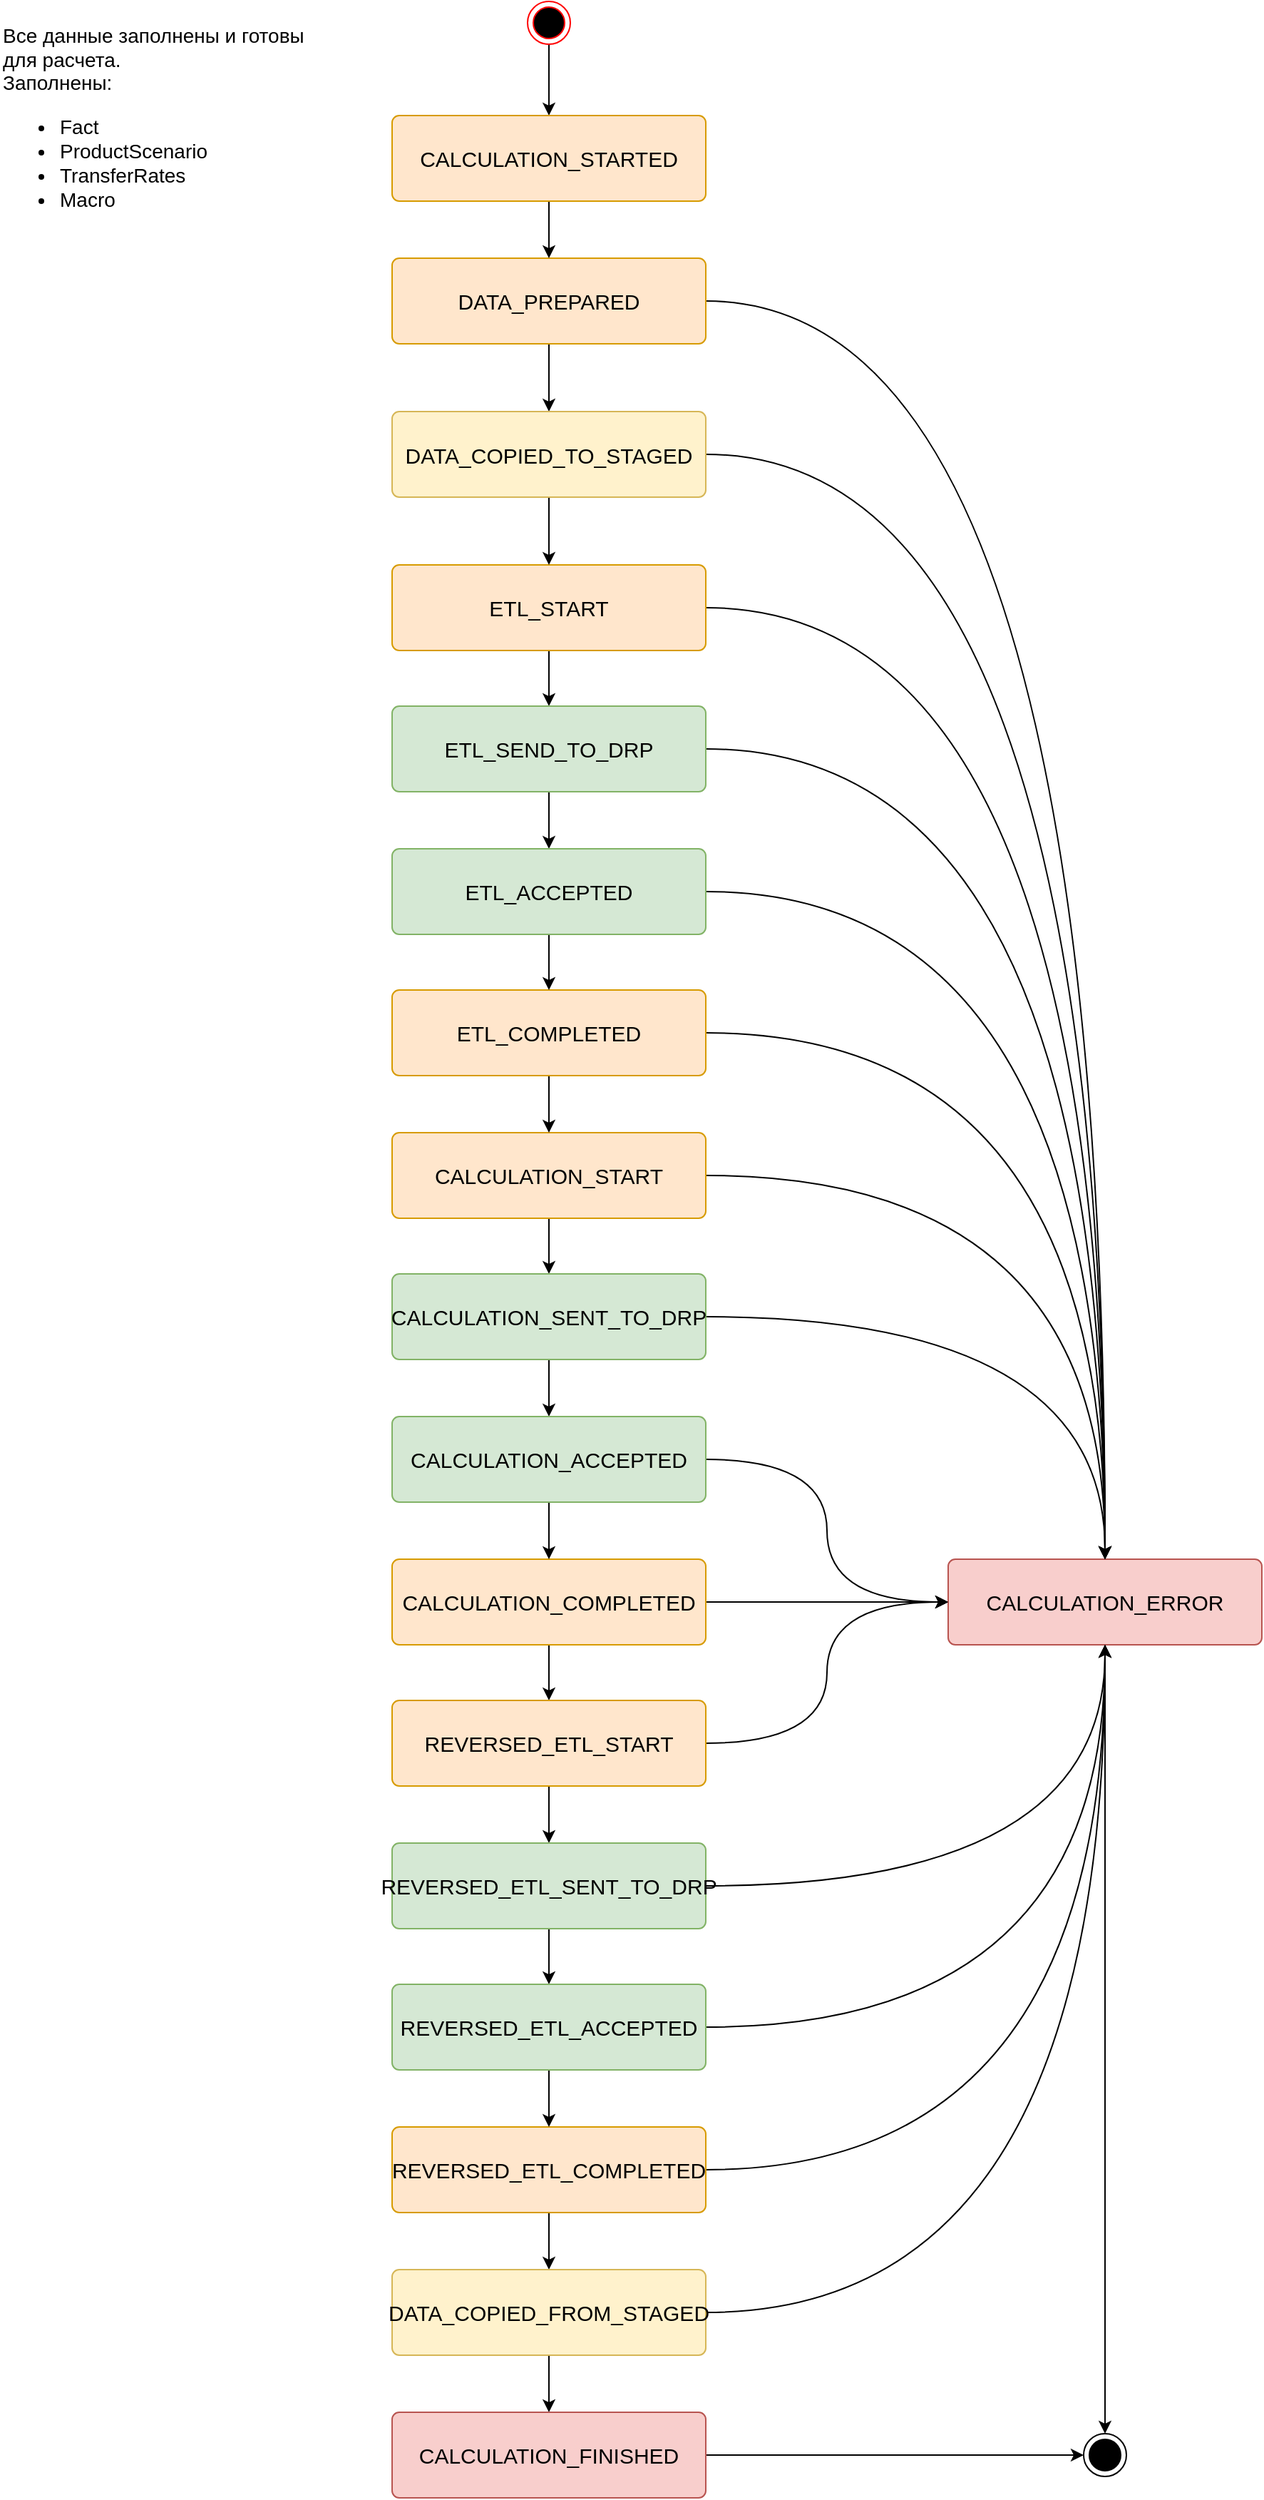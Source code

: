 <mxfile version="15.7.3" type="device"><diagram id="1LHZzhQRSxceP4_OQh6i" name="Страница 1"><mxGraphModel dx="397" dy="1803" grid="1" gridSize="10" guides="1" tooltips="1" connect="1" arrows="1" fold="1" page="1" pageScale="1" pageWidth="1169" pageHeight="827" math="0" shadow="0"><root><mxCell id="0"/><mxCell id="1" parent="0"/><mxCell id="GyeizB3f7Y8xfU1rr0w5-2" style="edgeStyle=orthogonalEdgeStyle;rounded=0;orthogonalLoop=1;jettySize=auto;html=1;entryX=0.5;entryY=0;entryDx=0;entryDy=0;" parent="1" source="yAcMZfoQLqEfl2rh7_gt-2" target="GyeizB3f7Y8xfU1rr0w5-1" edge="1"><mxGeometry relative="1" as="geometry"/></mxCell><mxCell id="yAcMZfoQLqEfl2rh7_gt-2" value="" style="ellipse;html=1;shape=endState;fillColor=#000000;strokeColor=#ff0000;" parent="1" vertex="1"><mxGeometry x="2250" y="-590" width="30" height="30" as="geometry"/></mxCell><mxCell id="yAcMZfoQLqEfl2rh7_gt-3" value="" style="ellipse;html=1;shape=endState;fillColor=#000000;strokeColor=#000000;fontSize=15;verticalAlign=middle;" parent="1" vertex="1"><mxGeometry x="2640" y="1115" width="30" height="30" as="geometry"/></mxCell><mxCell id="yAcMZfoQLqEfl2rh7_gt-4" style="edgeStyle=orthogonalEdgeStyle;curved=1;rounded=0;orthogonalLoop=1;jettySize=auto;html=1;fontSize=15;" parent="1" source="yAcMZfoQLqEfl2rh7_gt-5" target="yAcMZfoQLqEfl2rh7_gt-30" edge="1"><mxGeometry relative="1" as="geometry"/></mxCell><mxCell id="TJjYy6LXMj4U7b0aqH-x-15" style="edgeStyle=orthogonalEdgeStyle;curved=1;rounded=0;orthogonalLoop=1;jettySize=auto;html=1;entryX=0.5;entryY=0;entryDx=0;entryDy=0;" parent="1" source="yAcMZfoQLqEfl2rh7_gt-5" target="yAcMZfoQLqEfl2rh7_gt-10" edge="1"><mxGeometry relative="1" as="geometry"><mxPoint x="2630" y="490" as="targetPoint"/></mxGeometry></mxCell><mxCell id="yAcMZfoQLqEfl2rh7_gt-5" value="CALCULATION_START" style="html=1;align=center;verticalAlign=middle;rounded=1;absoluteArcSize=1;arcSize=10;dashed=0;fontSize=15;whiteSpace=wrap;fillColor=#ffe6cc;strokeColor=#d79b00;" parent="1" vertex="1"><mxGeometry x="2155" y="203" width="220" height="60" as="geometry"/></mxCell><mxCell id="yAcMZfoQLqEfl2rh7_gt-6" style="edgeStyle=orthogonalEdgeStyle;curved=1;rounded=0;orthogonalLoop=1;jettySize=auto;html=1;fontSize=15;" parent="1" source="yAcMZfoQLqEfl2rh7_gt-8" target="yAcMZfoQLqEfl2rh7_gt-12" edge="1"><mxGeometry relative="1" as="geometry"/></mxCell><mxCell id="TJjYy6LXMj4U7b0aqH-x-19" style="edgeStyle=orthogonalEdgeStyle;curved=1;rounded=0;orthogonalLoop=1;jettySize=auto;html=1;" parent="1" source="yAcMZfoQLqEfl2rh7_gt-8" target="yAcMZfoQLqEfl2rh7_gt-10" edge="1"><mxGeometry relative="1" as="geometry"/></mxCell><mxCell id="yAcMZfoQLqEfl2rh7_gt-8" value="CALCULATION_COMPLETED" style="html=1;align=center;verticalAlign=middle;rounded=1;absoluteArcSize=1;arcSize=10;dashed=0;fontSize=15;whiteSpace=wrap;fillColor=#ffe6cc;strokeColor=#d79b00;" parent="1" vertex="1"><mxGeometry x="2155" y="502" width="220" height="60" as="geometry"/></mxCell><mxCell id="TJjYy6LXMj4U7b0aqH-x-8" style="edgeStyle=orthogonalEdgeStyle;rounded=0;orthogonalLoop=1;jettySize=auto;html=1;entryX=0.5;entryY=0;entryDx=0;entryDy=0;curved=1;" parent="1" source="yAcMZfoQLqEfl2rh7_gt-10" target="yAcMZfoQLqEfl2rh7_gt-3" edge="1"><mxGeometry relative="1" as="geometry"/></mxCell><mxCell id="yAcMZfoQLqEfl2rh7_gt-10" value="CALCULATION_ERROR" style="html=1;align=center;verticalAlign=middle;rounded=1;absoluteArcSize=1;arcSize=10;dashed=0;fontSize=15;whiteSpace=wrap;fillColor=#f8cecc;strokeColor=#b85450;" parent="1" vertex="1"><mxGeometry x="2545" y="502" width="220" height="60" as="geometry"/></mxCell><mxCell id="yAcMZfoQLqEfl2rh7_gt-11" style="edgeStyle=orthogonalEdgeStyle;curved=1;rounded=0;orthogonalLoop=1;jettySize=auto;html=1;fontSize=15;" parent="1" source="yAcMZfoQLqEfl2rh7_gt-12" target="yAcMZfoQLqEfl2rh7_gt-34" edge="1"><mxGeometry relative="1" as="geometry"/></mxCell><mxCell id="TJjYy6LXMj4U7b0aqH-x-20" style="edgeStyle=orthogonalEdgeStyle;curved=1;rounded=0;orthogonalLoop=1;jettySize=auto;html=1;entryX=0;entryY=0.5;entryDx=0;entryDy=0;" parent="1" source="yAcMZfoQLqEfl2rh7_gt-12" target="yAcMZfoQLqEfl2rh7_gt-10" edge="1"><mxGeometry relative="1" as="geometry"/></mxCell><mxCell id="yAcMZfoQLqEfl2rh7_gt-12" value="REVERSED_ETL_START" style="html=1;align=center;verticalAlign=middle;rounded=1;absoluteArcSize=1;arcSize=10;dashed=0;fontSize=15;whiteSpace=wrap;fillColor=#ffe6cc;strokeColor=#d79b00;" parent="1" vertex="1"><mxGeometry x="2155" y="601" width="220" height="60" as="geometry"/></mxCell><mxCell id="yAcMZfoQLqEfl2rh7_gt-13" style="edgeStyle=orthogonalEdgeStyle;curved=1;rounded=0;orthogonalLoop=1;jettySize=auto;html=1;entryX=0;entryY=0.5;entryDx=0;entryDy=0;fontSize=15;exitX=1;exitY=0.5;exitDx=0;exitDy=0;" parent="1" source="9zqQSE2YFC2WtbB1igBy-5" target="yAcMZfoQLqEfl2rh7_gt-3" edge="1"><mxGeometry relative="1" as="geometry"/></mxCell><mxCell id="TJjYy6LXMj4U7b0aqH-x-7" style="edgeStyle=orthogonalEdgeStyle;rounded=0;orthogonalLoop=1;jettySize=auto;html=1;fontSize=15;" parent="1" source="yAcMZfoQLqEfl2rh7_gt-14" target="TJjYy6LXMj4U7b0aqH-x-6" edge="1"><mxGeometry relative="1" as="geometry"/></mxCell><mxCell id="TJjYy6LXMj4U7b0aqH-x-23" style="edgeStyle=orthogonalEdgeStyle;curved=1;rounded=0;orthogonalLoop=1;jettySize=auto;html=1;entryX=0.5;entryY=1;entryDx=0;entryDy=0;" parent="1" source="yAcMZfoQLqEfl2rh7_gt-14" target="yAcMZfoQLqEfl2rh7_gt-10" edge="1"><mxGeometry relative="1" as="geometry"><mxPoint x="2590" y="570.0" as="targetPoint"/></mxGeometry></mxCell><mxCell id="yAcMZfoQLqEfl2rh7_gt-14" value="REVERSED_ETL_COMPLETED" style="html=1;align=center;verticalAlign=middle;rounded=1;absoluteArcSize=1;arcSize=10;dashed=0;fontSize=15;whiteSpace=wrap;fillColor=#ffe6cc;strokeColor=#d79b00;" parent="1" vertex="1"><mxGeometry x="2155" y="900" width="220" height="60" as="geometry"/></mxCell><mxCell id="TJjYy6LXMj4U7b0aqH-x-2" style="edgeStyle=orthogonalEdgeStyle;rounded=0;orthogonalLoop=1;jettySize=auto;html=1;fontSize=15;" parent="1" source="yAcMZfoQLqEfl2rh7_gt-18" target="TJjYy6LXMj4U7b0aqH-x-1" edge="1"><mxGeometry relative="1" as="geometry"/></mxCell><mxCell id="TJjYy6LXMj4U7b0aqH-x-10" style="edgeStyle=orthogonalEdgeStyle;rounded=0;orthogonalLoop=1;jettySize=auto;html=1;curved=1;entryX=0.5;entryY=0;entryDx=0;entryDy=0;" parent="1" source="yAcMZfoQLqEfl2rh7_gt-18" target="yAcMZfoQLqEfl2rh7_gt-10" edge="1"><mxGeometry relative="1" as="geometry"><Array as="points"><mxPoint x="2655" y="-380"/></Array></mxGeometry></mxCell><mxCell id="yAcMZfoQLqEfl2rh7_gt-18" value="DATA_PREPARED" style="html=1;align=center;verticalAlign=middle;rounded=1;absoluteArcSize=1;arcSize=10;dashed=0;fontSize=15;whiteSpace=wrap;fillColor=#ffe6cc;strokeColor=#d79b00;fontStyle=0" parent="1" vertex="1"><mxGeometry x="2155" y="-410" width="220" height="60" as="geometry"/></mxCell><mxCell id="yAcMZfoQLqEfl2rh7_gt-19" style="edgeStyle=orthogonalEdgeStyle;curved=1;rounded=0;orthogonalLoop=1;jettySize=auto;html=1;fontSize=15;" parent="1" source="yAcMZfoQLqEfl2rh7_gt-20" target="yAcMZfoQLqEfl2rh7_gt-26" edge="1"><mxGeometry relative="1" as="geometry"/></mxCell><mxCell id="TJjYy6LXMj4U7b0aqH-x-12" style="edgeStyle=orthogonalEdgeStyle;curved=1;rounded=0;orthogonalLoop=1;jettySize=auto;html=1;entryX=0.5;entryY=0;entryDx=0;entryDy=0;" parent="1" source="yAcMZfoQLqEfl2rh7_gt-20" target="yAcMZfoQLqEfl2rh7_gt-10" edge="1"><mxGeometry relative="1" as="geometry"/></mxCell><mxCell id="yAcMZfoQLqEfl2rh7_gt-20" value="ETL_START" style="html=1;align=center;verticalAlign=middle;rounded=1;absoluteArcSize=1;arcSize=10;dashed=0;fontSize=15;whiteSpace=wrap;fillColor=#ffe6cc;strokeColor=#d79b00;fontStyle=0" parent="1" vertex="1"><mxGeometry x="2155" y="-195" width="220" height="60" as="geometry"/></mxCell><mxCell id="yAcMZfoQLqEfl2rh7_gt-21" value="&lt;font style=&quot;font-size: 14px&quot;&gt;Все данные заполнены и готовы для расчета.&lt;br&gt;Заполнены:&lt;br&gt;&lt;/font&gt;&lt;ul style=&quot;font-size: 14px&quot;&gt;&lt;li&gt;&lt;font style=&quot;font-size: 14px&quot;&gt;Fact&lt;/font&gt;&lt;/li&gt;&lt;li&gt;&lt;font style=&quot;font-size: 14px&quot;&gt;ProductScenario&lt;/font&gt;&lt;/li&gt;&lt;li&gt;TransferRates&lt;/li&gt;&lt;li&gt;Macro&lt;/li&gt;&lt;/ul&gt;" style="text;html=1;strokeColor=none;fillColor=none;align=left;verticalAlign=middle;whiteSpace=wrap;rounded=0;" parent="1" vertex="1"><mxGeometry x="1880" y="-580" width="240" height="155" as="geometry"/></mxCell><mxCell id="yAcMZfoQLqEfl2rh7_gt-22" style="edgeStyle=orthogonalEdgeStyle;curved=1;rounded=0;orthogonalLoop=1;jettySize=auto;html=1;fontSize=15;" parent="1" source="yAcMZfoQLqEfl2rh7_gt-23" target="yAcMZfoQLqEfl2rh7_gt-5" edge="1"><mxGeometry relative="1" as="geometry"/></mxCell><mxCell id="TJjYy6LXMj4U7b0aqH-x-16" style="edgeStyle=orthogonalEdgeStyle;curved=1;rounded=0;orthogonalLoop=1;jettySize=auto;html=1;entryX=0.5;entryY=0;entryDx=0;entryDy=0;" parent="1" source="yAcMZfoQLqEfl2rh7_gt-23" target="yAcMZfoQLqEfl2rh7_gt-10" edge="1"><mxGeometry relative="1" as="geometry"/></mxCell><mxCell id="yAcMZfoQLqEfl2rh7_gt-23" value="ETL_COMPLETED" style="html=1;align=center;verticalAlign=middle;rounded=1;absoluteArcSize=1;arcSize=10;dashed=0;fontSize=15;whiteSpace=wrap;fillColor=#ffe6cc;strokeColor=#d79b00;fontStyle=0" parent="1" vertex="1"><mxGeometry x="2155" y="103" width="220" height="60" as="geometry"/></mxCell><mxCell id="yAcMZfoQLqEfl2rh7_gt-25" style="edgeStyle=orthogonalEdgeStyle;curved=1;rounded=0;orthogonalLoop=1;jettySize=auto;html=1;fontSize=15;" parent="1" source="yAcMZfoQLqEfl2rh7_gt-26" target="yAcMZfoQLqEfl2rh7_gt-28" edge="1"><mxGeometry relative="1" as="geometry"/></mxCell><mxCell id="TJjYy6LXMj4U7b0aqH-x-13" style="edgeStyle=orthogonalEdgeStyle;curved=1;rounded=0;orthogonalLoop=1;jettySize=auto;html=1;entryX=0.5;entryY=0;entryDx=0;entryDy=0;" parent="1" source="yAcMZfoQLqEfl2rh7_gt-26" target="yAcMZfoQLqEfl2rh7_gt-10" edge="1"><mxGeometry relative="1" as="geometry"><mxPoint x="2630" y="496.897" as="targetPoint"/></mxGeometry></mxCell><mxCell id="yAcMZfoQLqEfl2rh7_gt-26" value="ETL_SEND_TO_DRP" style="html=1;align=center;verticalAlign=middle;rounded=1;absoluteArcSize=1;arcSize=10;dashed=0;fontSize=15;whiteSpace=wrap;fillColor=#d5e8d4;strokeColor=#82b366;fontStyle=0" parent="1" vertex="1"><mxGeometry x="2155" y="-96" width="220" height="60" as="geometry"/></mxCell><mxCell id="yAcMZfoQLqEfl2rh7_gt-27" style="edgeStyle=orthogonalEdgeStyle;curved=1;rounded=0;orthogonalLoop=1;jettySize=auto;html=1;fontSize=15;" parent="1" source="yAcMZfoQLqEfl2rh7_gt-28" target="yAcMZfoQLqEfl2rh7_gt-23" edge="1"><mxGeometry relative="1" as="geometry"/></mxCell><mxCell id="TJjYy6LXMj4U7b0aqH-x-14" style="edgeStyle=orthogonalEdgeStyle;curved=1;rounded=0;orthogonalLoop=1;jettySize=auto;html=1;entryX=0.5;entryY=0;entryDx=0;entryDy=0;" parent="1" source="yAcMZfoQLqEfl2rh7_gt-28" target="yAcMZfoQLqEfl2rh7_gt-10" edge="1"><mxGeometry relative="1" as="geometry"/></mxCell><mxCell id="yAcMZfoQLqEfl2rh7_gt-28" value="ETL_ACCEPTED" style="html=1;align=center;verticalAlign=middle;rounded=1;absoluteArcSize=1;arcSize=10;dashed=0;fontSize=15;whiteSpace=wrap;fillColor=#d5e8d4;strokeColor=#82b366;fontStyle=0" parent="1" vertex="1"><mxGeometry x="2155" y="4" width="220" height="60" as="geometry"/></mxCell><mxCell id="yAcMZfoQLqEfl2rh7_gt-29" style="edgeStyle=orthogonalEdgeStyle;curved=1;rounded=0;orthogonalLoop=1;jettySize=auto;html=1;fontSize=15;" parent="1" source="yAcMZfoQLqEfl2rh7_gt-30" target="yAcMZfoQLqEfl2rh7_gt-32" edge="1"><mxGeometry relative="1" as="geometry"/></mxCell><mxCell id="TJjYy6LXMj4U7b0aqH-x-17" style="edgeStyle=orthogonalEdgeStyle;curved=1;rounded=0;orthogonalLoop=1;jettySize=auto;html=1;" parent="1" source="yAcMZfoQLqEfl2rh7_gt-30" target="yAcMZfoQLqEfl2rh7_gt-10" edge="1"><mxGeometry relative="1" as="geometry"/></mxCell><mxCell id="yAcMZfoQLqEfl2rh7_gt-30" value="CALCULATION_SENT_TO_DRP" style="html=1;align=center;verticalAlign=middle;rounded=1;absoluteArcSize=1;arcSize=10;dashed=0;fontSize=15;whiteSpace=wrap;fillColor=#d5e8d4;strokeColor=#82b366;" parent="1" vertex="1"><mxGeometry x="2155" y="302" width="220" height="60" as="geometry"/></mxCell><mxCell id="yAcMZfoQLqEfl2rh7_gt-31" style="edgeStyle=orthogonalEdgeStyle;curved=1;rounded=0;orthogonalLoop=1;jettySize=auto;html=1;fontSize=15;" parent="1" source="yAcMZfoQLqEfl2rh7_gt-32" target="yAcMZfoQLqEfl2rh7_gt-8" edge="1"><mxGeometry relative="1" as="geometry"/></mxCell><mxCell id="TJjYy6LXMj4U7b0aqH-x-18" style="edgeStyle=orthogonalEdgeStyle;curved=1;rounded=0;orthogonalLoop=1;jettySize=auto;html=1;entryX=0;entryY=0.5;entryDx=0;entryDy=0;" parent="1" source="yAcMZfoQLqEfl2rh7_gt-32" target="yAcMZfoQLqEfl2rh7_gt-10" edge="1"><mxGeometry relative="1" as="geometry"/></mxCell><mxCell id="yAcMZfoQLqEfl2rh7_gt-32" value="CALCULATION_ACCEPTED" style="html=1;align=center;verticalAlign=middle;rounded=1;absoluteArcSize=1;arcSize=10;dashed=0;fontSize=15;whiteSpace=wrap;fillColor=#d5e8d4;strokeColor=#82b366;" parent="1" vertex="1"><mxGeometry x="2155" y="402" width="220" height="60" as="geometry"/></mxCell><mxCell id="yAcMZfoQLqEfl2rh7_gt-33" style="edgeStyle=orthogonalEdgeStyle;curved=1;rounded=0;orthogonalLoop=1;jettySize=auto;html=1;fontSize=15;" parent="1" source="yAcMZfoQLqEfl2rh7_gt-34" target="yAcMZfoQLqEfl2rh7_gt-36" edge="1"><mxGeometry relative="1" as="geometry"/></mxCell><mxCell id="TJjYy6LXMj4U7b0aqH-x-21" style="edgeStyle=orthogonalEdgeStyle;curved=1;rounded=0;orthogonalLoop=1;jettySize=auto;html=1;entryX=0.5;entryY=1;entryDx=0;entryDy=0;" parent="1" source="yAcMZfoQLqEfl2rh7_gt-34" target="yAcMZfoQLqEfl2rh7_gt-10" edge="1"><mxGeometry relative="1" as="geometry"/></mxCell><mxCell id="yAcMZfoQLqEfl2rh7_gt-34" value="REVERSED_ETL_SENT_TO_DRP" style="html=1;align=center;verticalAlign=middle;rounded=1;absoluteArcSize=1;arcSize=10;dashed=0;fontSize=15;whiteSpace=wrap;fillColor=#d5e8d4;strokeColor=#82b366;" parent="1" vertex="1"><mxGeometry x="2155" y="701" width="220" height="60" as="geometry"/></mxCell><mxCell id="yAcMZfoQLqEfl2rh7_gt-35" style="edgeStyle=orthogonalEdgeStyle;curved=1;rounded=0;orthogonalLoop=1;jettySize=auto;html=1;fontSize=15;" parent="1" source="yAcMZfoQLqEfl2rh7_gt-36" target="yAcMZfoQLqEfl2rh7_gt-14" edge="1"><mxGeometry relative="1" as="geometry"/></mxCell><mxCell id="TJjYy6LXMj4U7b0aqH-x-22" style="edgeStyle=orthogonalEdgeStyle;curved=1;rounded=0;orthogonalLoop=1;jettySize=auto;html=1;entryX=0.5;entryY=1;entryDx=0;entryDy=0;" parent="1" source="yAcMZfoQLqEfl2rh7_gt-36" target="yAcMZfoQLqEfl2rh7_gt-10" edge="1"><mxGeometry relative="1" as="geometry"><mxPoint x="2610" y="564" as="targetPoint"/></mxGeometry></mxCell><mxCell id="yAcMZfoQLqEfl2rh7_gt-36" value="REVERSED_ETL_ACCEPTED" style="html=1;align=center;verticalAlign=middle;rounded=1;absoluteArcSize=1;arcSize=10;dashed=0;fontSize=15;whiteSpace=wrap;fillColor=#d5e8d4;strokeColor=#82b366;" parent="1" vertex="1"><mxGeometry x="2155" y="800" width="220" height="60" as="geometry"/></mxCell><mxCell id="GyeizB3f7Y8xfU1rr0w5-3" style="edgeStyle=orthogonalEdgeStyle;rounded=0;orthogonalLoop=1;jettySize=auto;html=1;exitX=0.5;exitY=1;exitDx=0;exitDy=0;entryX=0.5;entryY=0;entryDx=0;entryDy=0;fontSize=15;" parent="1" source="GyeizB3f7Y8xfU1rr0w5-1" target="yAcMZfoQLqEfl2rh7_gt-18" edge="1"><mxGeometry relative="1" as="geometry"/></mxCell><mxCell id="GyeizB3f7Y8xfU1rr0w5-1" value="CALCULATION_STARTED" style="html=1;align=center;verticalAlign=middle;rounded=1;absoluteArcSize=1;arcSize=10;dashed=0;fontSize=15;whiteSpace=wrap;fillColor=#ffe6cc;strokeColor=#d79b00;fontStyle=0" parent="1" vertex="1"><mxGeometry x="2155" y="-510" width="220" height="60" as="geometry"/></mxCell><mxCell id="TJjYy6LXMj4U7b0aqH-x-3" style="edgeStyle=orthogonalEdgeStyle;rounded=0;orthogonalLoop=1;jettySize=auto;html=1;entryX=0.5;entryY=0;entryDx=0;entryDy=0;fontSize=15;" parent="1" source="TJjYy6LXMj4U7b0aqH-x-1" target="yAcMZfoQLqEfl2rh7_gt-20" edge="1"><mxGeometry relative="1" as="geometry"/></mxCell><mxCell id="TJjYy6LXMj4U7b0aqH-x-11" style="edgeStyle=orthogonalEdgeStyle;curved=1;rounded=0;orthogonalLoop=1;jettySize=auto;html=1;entryX=0.5;entryY=0;entryDx=0;entryDy=0;" parent="1" source="TJjYy6LXMj4U7b0aqH-x-1" target="yAcMZfoQLqEfl2rh7_gt-10" edge="1"><mxGeometry relative="1" as="geometry"><mxPoint x="2630" y="492" as="targetPoint"/></mxGeometry></mxCell><mxCell id="TJjYy6LXMj4U7b0aqH-x-1" value="DATA_COPIED_TO_STAGED" style="html=1;align=center;verticalAlign=middle;rounded=1;absoluteArcSize=1;arcSize=10;dashed=0;fontSize=15;whiteSpace=wrap;fillColor=#fff2cc;strokeColor=#d6b656;fontStyle=0" parent="1" vertex="1"><mxGeometry x="2155" y="-302.5" width="220" height="60" as="geometry"/></mxCell><mxCell id="9zqQSE2YFC2WtbB1igBy-6" style="edgeStyle=orthogonalEdgeStyle;curved=1;rounded=0;orthogonalLoop=1;jettySize=auto;html=1;entryX=0.5;entryY=0;entryDx=0;entryDy=0;fontSize=15;" parent="1" source="TJjYy6LXMj4U7b0aqH-x-6" target="9zqQSE2YFC2WtbB1igBy-5" edge="1"><mxGeometry relative="1" as="geometry"/></mxCell><mxCell id="Xhtpw4ISx3EQzVYJEvR9-1" style="edgeStyle=orthogonalEdgeStyle;rounded=0;orthogonalLoop=1;jettySize=auto;html=1;entryX=0.5;entryY=1;entryDx=0;entryDy=0;curved=1;" edge="1" parent="1" source="TJjYy6LXMj4U7b0aqH-x-6" target="yAcMZfoQLqEfl2rh7_gt-10"><mxGeometry relative="1" as="geometry"/></mxCell><mxCell id="TJjYy6LXMj4U7b0aqH-x-6" value="DATA_COPIED_FROM_STAGED" style="html=1;align=center;verticalAlign=middle;rounded=1;absoluteArcSize=1;arcSize=10;dashed=0;fontSize=15;whiteSpace=wrap;fillColor=#fff2cc;strokeColor=#d6b656;" parent="1" vertex="1"><mxGeometry x="2155" y="1000" width="220" height="60" as="geometry"/></mxCell><mxCell id="9zqQSE2YFC2WtbB1igBy-5" value="CALCULATION_FINISHED" style="html=1;align=center;verticalAlign=middle;rounded=1;absoluteArcSize=1;arcSize=10;dashed=0;fontSize=15;whiteSpace=wrap;fillColor=#f8cecc;strokeColor=#b85450;" parent="1" vertex="1"><mxGeometry x="2155" y="1100" width="220" height="60" as="geometry"/></mxCell></root></mxGraphModel></diagram></mxfile>